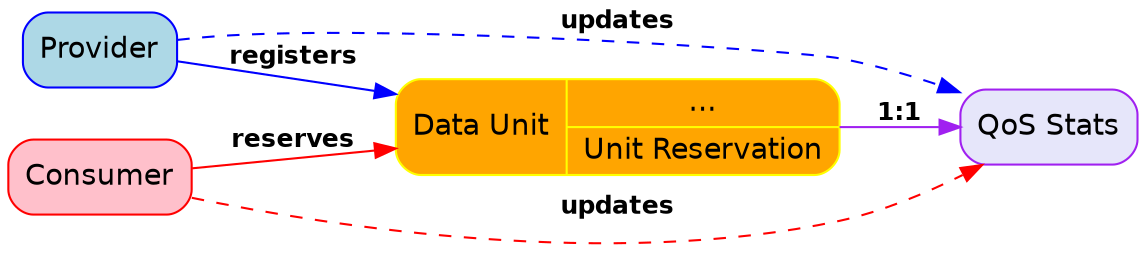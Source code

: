 digraph G {
    rankdir=LR;
    node [fontname="Helvetica", fontsize=14, style="rounded,filled"];

    // Define main nodes
    Provider [shape="rectangle" label="Provider", fillcolor="lightblue", gradientangle=90, color="blue", fontcolor="black"];
    Consumer [shape="rectangle" label="Consumer", fillcolor="pink", gradientangle=90, color="red", fontcolor="black"];
    QoSStats [shape="rectangle" label="QoS Stats", fillcolor="lavender", gradientangle=90, color="purple", fontcolor="black"];

    // Define Data Unit with nested Unit Registration
    DataUnit [shape=record, label="{Data Unit|{...|Unit Reservation}}", fillcolor="orange", gradientangle=90, color="yellow", fontcolor="black"];

    // Define relationships
    Provider -> DataUnit [label="registers", fontname="Helvetica-Bold", fontsize=12, color="blue"];
    Consumer -> DataUnit [label="reserves", fontname="Helvetica-Bold", fontsize=12, color="red"];
    DataUnit -> QoSStats [label="1:1", fontname="Helvetica-Bold", fontsize=12, color="purple"];

    // Dotted arrows for updates
    Provider -> QoSStats [label="updates", style="dashed", color="blue", fontname="Helvetica-Bold", fontsize=12];
    Consumer -> QoSStats [label="updates", style="dashed", color="red", fontname="Helvetica-Bold", fontsize=12];
}
